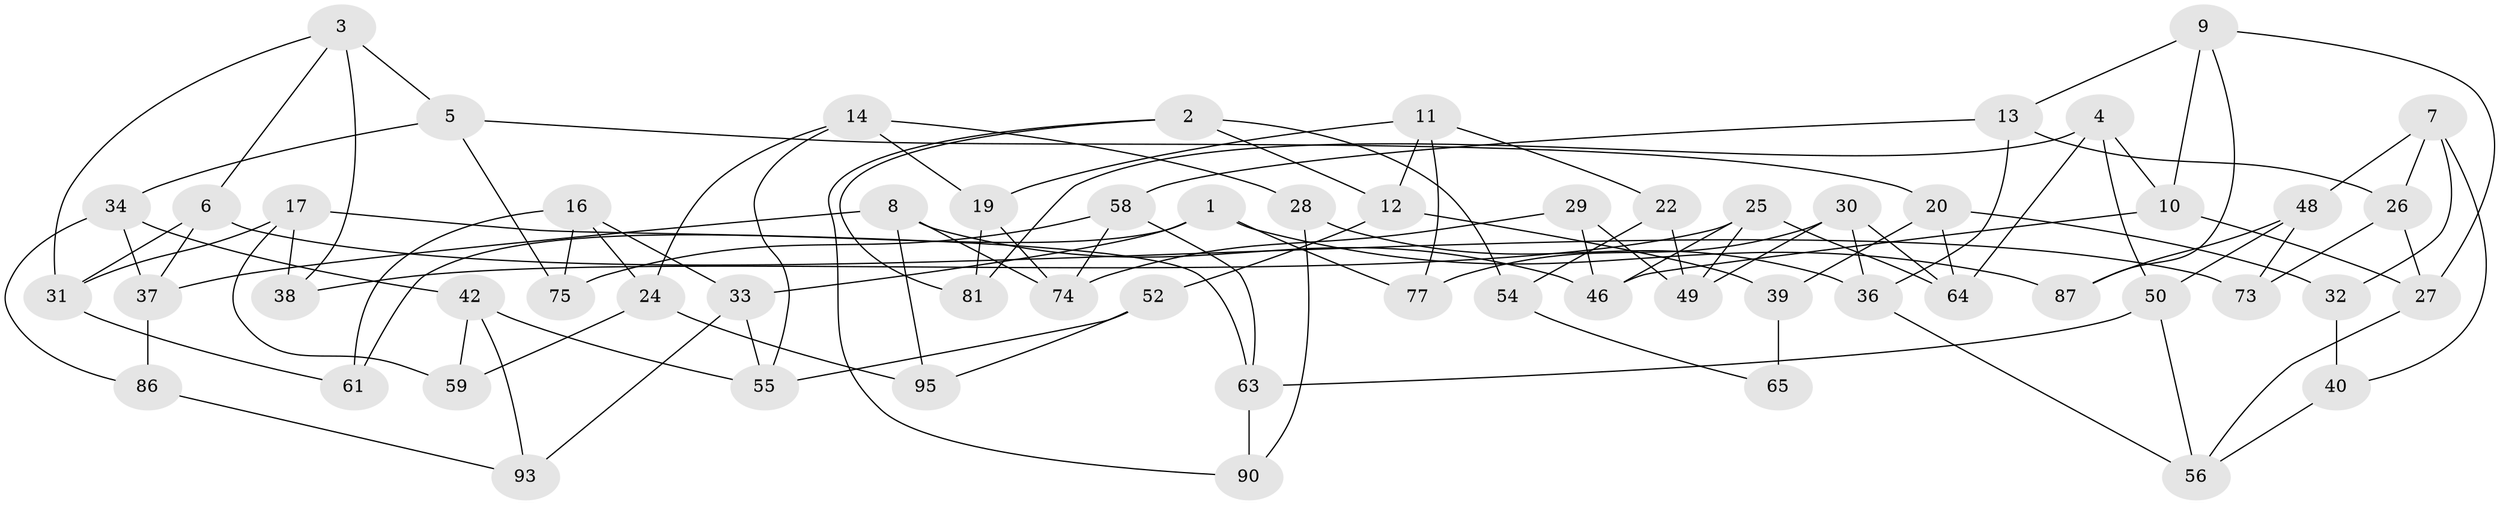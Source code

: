 // original degree distribution, {3: 1.0}
// Generated by graph-tools (version 1.1) at 2025/11/02/21/25 10:11:15]
// undirected, 60 vertices, 109 edges
graph export_dot {
graph [start="1"]
  node [color=gray90,style=filled];
  1 [super="+15"];
  2 [super="+23"];
  3 [super="+18"];
  4 [super="+83"];
  5 [super="+35"];
  6 [super="+94"];
  7 [super="+45"];
  8 [super="+100"];
  9 [super="+21"];
  10 [super="+88"];
  11 [super="+84"];
  12 [super="+41"];
  13 [super="+51"];
  14 [super="+89"];
  16 [super="+96"];
  17 [super="+44"];
  19 [super="+60"];
  20 [super="+62"];
  22;
  24 [super="+67"];
  25 [super="+76"];
  26 [super="+78"];
  27 [super="+68"];
  28;
  29;
  30 [super="+70"];
  31 [super="+47"];
  32;
  33 [super="+80"];
  34 [super="+66"];
  36 [super="+53"];
  37 [super="+72"];
  38;
  39 [super="+43"];
  40;
  42 [super="+79"];
  46 [super="+97"];
  48 [super="+98"];
  49 [super="+99"];
  50 [super="+82"];
  52;
  54;
  55 [super="+57"];
  56 [super="+69"];
  58 [super="+71"];
  59;
  61;
  63 [super="+85"];
  64 [super="+92"];
  65;
  73;
  74 [super="+91"];
  75;
  77;
  81;
  86;
  87;
  90;
  93;
  95;
  1 -- 33;
  1 -- 61;
  1 -- 77;
  1 -- 87;
  2 -- 12;
  2 -- 54;
  2 -- 81;
  2 -- 90;
  3 -- 38;
  3 -- 6;
  3 -- 31;
  3 -- 5;
  4 -- 50;
  4 -- 81;
  4 -- 10;
  4 -- 64;
  5 -- 75;
  5 -- 20;
  5 -- 34;
  6 -- 31;
  6 -- 73;
  6 -- 37;
  7 -- 40;
  7 -- 26;
  7 -- 32;
  7 -- 48;
  8 -- 95;
  8 -- 46;
  8 -- 74;
  8 -- 37;
  9 -- 87;
  9 -- 10;
  9 -- 27;
  9 -- 13;
  10 -- 46;
  10 -- 27;
  11 -- 77;
  11 -- 19;
  11 -- 22;
  11 -- 12;
  12 -- 52;
  12 -- 39;
  13 -- 58;
  13 -- 36;
  13 -- 26;
  14 -- 28;
  14 -- 24;
  14 -- 55;
  14 -- 19;
  16 -- 75;
  16 -- 61;
  16 -- 33;
  16 -- 24;
  17 -- 38;
  17 -- 59;
  17 -- 63;
  17 -- 31;
  19 -- 74;
  19 -- 81;
  20 -- 32;
  20 -- 64;
  20 -- 39;
  22 -- 54;
  22 -- 49;
  24 -- 95;
  24 -- 59;
  25 -- 38;
  25 -- 64;
  25 -- 46;
  25 -- 49;
  26 -- 73;
  26 -- 27;
  27 -- 56;
  28 -- 36;
  28 -- 90;
  29 -- 46;
  29 -- 74;
  29 -- 49;
  30 -- 49;
  30 -- 77;
  30 -- 36;
  30 -- 64;
  31 -- 61;
  32 -- 40;
  33 -- 55;
  33 -- 93;
  34 -- 86;
  34 -- 37;
  34 -- 42;
  36 -- 56;
  37 -- 86;
  39 -- 65 [weight=2];
  40 -- 56;
  42 -- 93;
  42 -- 55;
  42 -- 59;
  48 -- 87;
  48 -- 73;
  48 -- 50;
  50 -- 63;
  50 -- 56;
  52 -- 95;
  52 -- 55;
  54 -- 65;
  58 -- 75;
  58 -- 74;
  58 -- 63;
  63 -- 90;
  86 -- 93;
}
